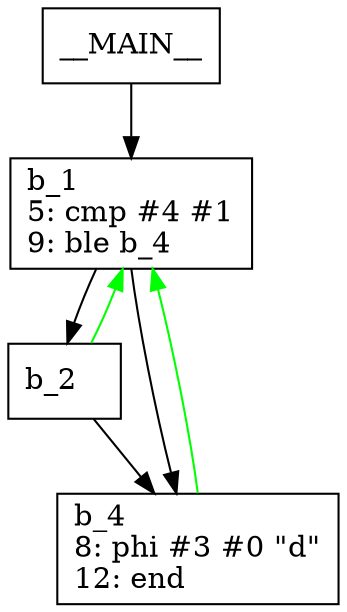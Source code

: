 digraph Computation {
node [shape=box];
__MAIN__ -> b_1;
b_1 [label="b_1\l5: cmp #4 #1\l9: ble b_4\l"]
b_1 -> b_2;
b_2 [label="b_2\l"]
b_2 -> b_4;
b_4 [label="b_4\l8: phi #3 #0 \"d\"\l12: end\l"]
b_4 -> b_1[color="green"];
b_2 -> b_1[color="green"];
b_1 -> b_4;
}